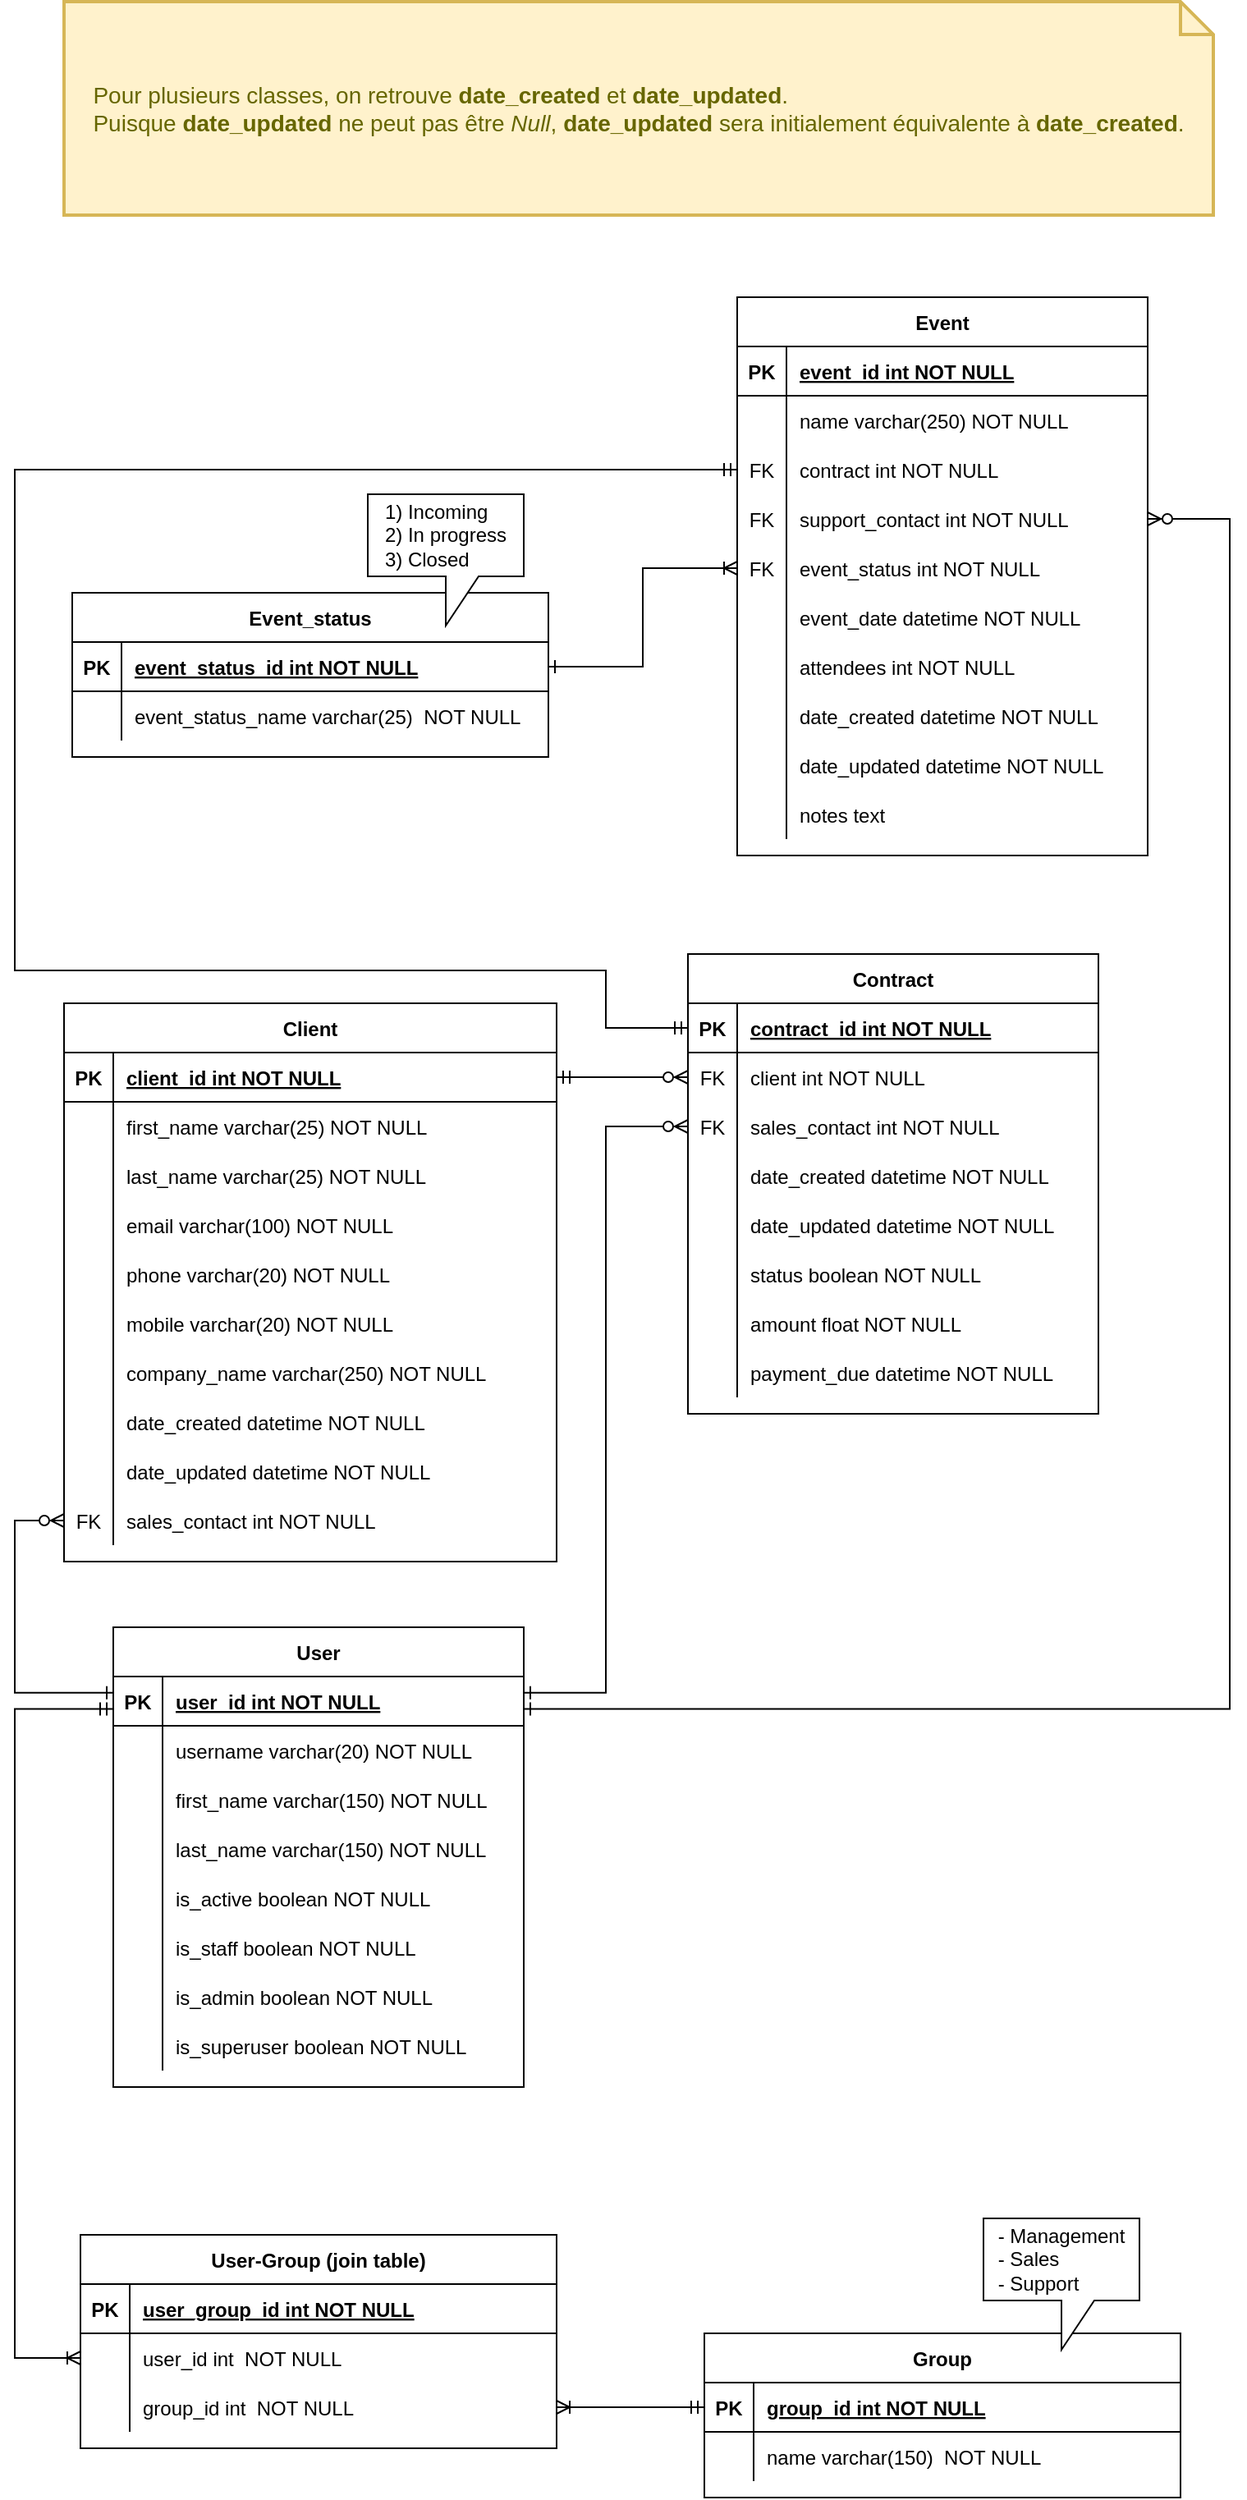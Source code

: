 <mxfile version="14.9.6" type="device"><diagram id="R2lEEEUBdFMjLlhIrx00" name="Page-1"><mxGraphModel dx="1123" dy="1780" grid="1" gridSize="10" guides="1" tooltips="1" connect="1" arrows="1" fold="1" page="1" pageScale="1" pageWidth="850" pageHeight="1100" math="0" shadow="0" extFonts="Permanent Marker^https://fonts.googleapis.com/css?family=Permanent+Marker"><root><mxCell id="0"/><mxCell id="1" parent="0"/><mxCell id="C-vyLk0tnHw3VtMMgP7b-2" value="Contract" style="shape=table;startSize=30;container=1;collapsible=1;childLayout=tableLayout;fixedRows=1;rowLines=0;fontStyle=1;align=center;resizeLast=1;" parent="1" vertex="1"><mxGeometry x="450" y="120" width="250" height="280" as="geometry"/></mxCell><mxCell id="C-vyLk0tnHw3VtMMgP7b-3" value="" style="shape=partialRectangle;collapsible=0;dropTarget=0;pointerEvents=0;fillColor=none;points=[[0,0.5],[1,0.5]];portConstraint=eastwest;top=0;left=0;right=0;bottom=1;" parent="C-vyLk0tnHw3VtMMgP7b-2" vertex="1"><mxGeometry y="30" width="250" height="30" as="geometry"/></mxCell><mxCell id="C-vyLk0tnHw3VtMMgP7b-4" value="PK" style="shape=partialRectangle;overflow=hidden;connectable=0;fillColor=none;top=0;left=0;bottom=0;right=0;fontStyle=1;" parent="C-vyLk0tnHw3VtMMgP7b-3" vertex="1"><mxGeometry width="30" height="30" as="geometry"/></mxCell><mxCell id="C-vyLk0tnHw3VtMMgP7b-5" value="contract_id int NOT NULL " style="shape=partialRectangle;overflow=hidden;connectable=0;fillColor=none;top=0;left=0;bottom=0;right=0;align=left;spacingLeft=6;fontStyle=5;" parent="C-vyLk0tnHw3VtMMgP7b-3" vertex="1"><mxGeometry x="30" width="220" height="30" as="geometry"/></mxCell><mxCell id="C-vyLk0tnHw3VtMMgP7b-9" value="" style="shape=partialRectangle;collapsible=0;dropTarget=0;pointerEvents=0;fillColor=none;points=[[0,0.5],[1,0.5]];portConstraint=eastwest;top=0;left=0;right=0;bottom=0;" parent="C-vyLk0tnHw3VtMMgP7b-2" vertex="1"><mxGeometry y="60" width="250" height="30" as="geometry"/></mxCell><mxCell id="C-vyLk0tnHw3VtMMgP7b-10" value="FK" style="shape=partialRectangle;overflow=hidden;connectable=0;fillColor=none;top=0;left=0;bottom=0;right=0;" parent="C-vyLk0tnHw3VtMMgP7b-9" vertex="1"><mxGeometry width="30" height="30" as="geometry"/></mxCell><mxCell id="C-vyLk0tnHw3VtMMgP7b-11" value="client int NOT NULL" style="shape=partialRectangle;overflow=hidden;connectable=0;fillColor=none;top=0;left=0;bottom=0;right=0;align=left;spacingLeft=6;" parent="C-vyLk0tnHw3VtMMgP7b-9" vertex="1"><mxGeometry x="30" width="220" height="30" as="geometry"/></mxCell><mxCell id="C-vyLk0tnHw3VtMMgP7b-6" value="" style="shape=partialRectangle;collapsible=0;dropTarget=0;pointerEvents=0;fillColor=none;points=[[0,0.5],[1,0.5]];portConstraint=eastwest;top=0;left=0;right=0;bottom=0;" parent="C-vyLk0tnHw3VtMMgP7b-2" vertex="1"><mxGeometry y="90" width="250" height="30" as="geometry"/></mxCell><mxCell id="C-vyLk0tnHw3VtMMgP7b-7" value="FK" style="shape=partialRectangle;overflow=hidden;connectable=0;fillColor=none;top=0;left=0;bottom=0;right=0;" parent="C-vyLk0tnHw3VtMMgP7b-6" vertex="1"><mxGeometry width="30" height="30" as="geometry"/></mxCell><mxCell id="C-vyLk0tnHw3VtMMgP7b-8" value="sales_contact int NOT NULL" style="shape=partialRectangle;overflow=hidden;connectable=0;fillColor=none;top=0;left=0;bottom=0;right=0;align=left;spacingLeft=6;" parent="C-vyLk0tnHw3VtMMgP7b-6" vertex="1"><mxGeometry x="30" width="220" height="30" as="geometry"/></mxCell><mxCell id="SlSN00h_IiZuV7UtnPk4-10" value="" style="shape=partialRectangle;collapsible=0;dropTarget=0;pointerEvents=0;fillColor=none;points=[[0,0.5],[1,0.5]];portConstraint=eastwest;top=0;left=0;right=0;bottom=0;" parent="C-vyLk0tnHw3VtMMgP7b-2" vertex="1"><mxGeometry y="120" width="250" height="30" as="geometry"/></mxCell><mxCell id="SlSN00h_IiZuV7UtnPk4-11" value="" style="shape=partialRectangle;overflow=hidden;connectable=0;fillColor=none;top=0;left=0;bottom=0;right=0;" parent="SlSN00h_IiZuV7UtnPk4-10" vertex="1"><mxGeometry width="30" height="30" as="geometry"/></mxCell><mxCell id="SlSN00h_IiZuV7UtnPk4-12" value="date_created datetime NOT NULL" style="shape=partialRectangle;overflow=hidden;connectable=0;fillColor=none;top=0;left=0;bottom=0;right=0;align=left;spacingLeft=6;" parent="SlSN00h_IiZuV7UtnPk4-10" vertex="1"><mxGeometry x="30" width="220" height="30" as="geometry"/></mxCell><mxCell id="SlSN00h_IiZuV7UtnPk4-13" value="" style="shape=partialRectangle;collapsible=0;dropTarget=0;pointerEvents=0;fillColor=none;points=[[0,0.5],[1,0.5]];portConstraint=eastwest;top=0;left=0;right=0;bottom=0;" parent="C-vyLk0tnHw3VtMMgP7b-2" vertex="1"><mxGeometry y="150" width="250" height="30" as="geometry"/></mxCell><mxCell id="SlSN00h_IiZuV7UtnPk4-14" value="" style="shape=partialRectangle;overflow=hidden;connectable=0;fillColor=none;top=0;left=0;bottom=0;right=0;" parent="SlSN00h_IiZuV7UtnPk4-13" vertex="1"><mxGeometry width="30" height="30" as="geometry"/></mxCell><mxCell id="SlSN00h_IiZuV7UtnPk4-15" value="date_updated datetime NOT NULL" style="shape=partialRectangle;overflow=hidden;connectable=0;fillColor=none;top=0;left=0;bottom=0;right=0;align=left;spacingLeft=6;" parent="SlSN00h_IiZuV7UtnPk4-13" vertex="1"><mxGeometry x="30" width="220" height="30" as="geometry"/></mxCell><mxCell id="SlSN00h_IiZuV7UtnPk4-16" value="" style="shape=partialRectangle;collapsible=0;dropTarget=0;pointerEvents=0;fillColor=none;points=[[0,0.5],[1,0.5]];portConstraint=eastwest;top=0;left=0;right=0;bottom=0;" parent="C-vyLk0tnHw3VtMMgP7b-2" vertex="1"><mxGeometry y="180" width="250" height="30" as="geometry"/></mxCell><mxCell id="SlSN00h_IiZuV7UtnPk4-17" value="" style="shape=partialRectangle;overflow=hidden;connectable=0;fillColor=none;top=0;left=0;bottom=0;right=0;" parent="SlSN00h_IiZuV7UtnPk4-16" vertex="1"><mxGeometry width="30" height="30" as="geometry"/></mxCell><mxCell id="SlSN00h_IiZuV7UtnPk4-18" value="status boolean NOT NULL" style="shape=partialRectangle;overflow=hidden;connectable=0;fillColor=none;top=0;left=0;bottom=0;right=0;align=left;spacingLeft=6;" parent="SlSN00h_IiZuV7UtnPk4-16" vertex="1"><mxGeometry x="30" width="220" height="30" as="geometry"/></mxCell><mxCell id="SlSN00h_IiZuV7UtnPk4-19" value="" style="shape=partialRectangle;collapsible=0;dropTarget=0;pointerEvents=0;fillColor=none;points=[[0,0.5],[1,0.5]];portConstraint=eastwest;top=0;left=0;right=0;bottom=0;" parent="C-vyLk0tnHw3VtMMgP7b-2" vertex="1"><mxGeometry y="210" width="250" height="30" as="geometry"/></mxCell><mxCell id="SlSN00h_IiZuV7UtnPk4-20" value="" style="shape=partialRectangle;overflow=hidden;connectable=0;fillColor=none;top=0;left=0;bottom=0;right=0;" parent="SlSN00h_IiZuV7UtnPk4-19" vertex="1"><mxGeometry width="30" height="30" as="geometry"/></mxCell><mxCell id="SlSN00h_IiZuV7UtnPk4-21" value="amount float NOT NULL" style="shape=partialRectangle;overflow=hidden;connectable=0;fillColor=none;top=0;left=0;bottom=0;right=0;align=left;spacingLeft=6;" parent="SlSN00h_IiZuV7UtnPk4-19" vertex="1"><mxGeometry x="30" width="220" height="30" as="geometry"/></mxCell><mxCell id="SlSN00h_IiZuV7UtnPk4-22" value="" style="shape=partialRectangle;collapsible=0;dropTarget=0;pointerEvents=0;fillColor=none;points=[[0,0.5],[1,0.5]];portConstraint=eastwest;top=0;left=0;right=0;bottom=0;" parent="C-vyLk0tnHw3VtMMgP7b-2" vertex="1"><mxGeometry y="240" width="250" height="30" as="geometry"/></mxCell><mxCell id="SlSN00h_IiZuV7UtnPk4-23" value="" style="shape=partialRectangle;overflow=hidden;connectable=0;fillColor=none;top=0;left=0;bottom=0;right=0;" parent="SlSN00h_IiZuV7UtnPk4-22" vertex="1"><mxGeometry width="30" height="30" as="geometry"/></mxCell><mxCell id="SlSN00h_IiZuV7UtnPk4-24" value="payment_due datetime NOT NULL" style="shape=partialRectangle;overflow=hidden;connectable=0;fillColor=none;top=0;left=0;bottom=0;right=0;align=left;spacingLeft=6;" parent="SlSN00h_IiZuV7UtnPk4-22" vertex="1"><mxGeometry x="30" width="220" height="30" as="geometry"/></mxCell><mxCell id="C-vyLk0tnHw3VtMMgP7b-13" value="User" style="shape=table;startSize=30;container=1;collapsible=1;childLayout=tableLayout;fixedRows=1;rowLines=0;fontStyle=1;align=center;resizeLast=1;" parent="1" vertex="1"><mxGeometry x="100" y="530" width="250" height="280" as="geometry"/></mxCell><mxCell id="C-vyLk0tnHw3VtMMgP7b-14" value="" style="shape=partialRectangle;collapsible=0;dropTarget=0;pointerEvents=0;fillColor=none;points=[[0,0.33],[0, 0.66], [1,0.33], [1, 0.66]];portConstraint=eastwest;top=0;left=0;right=0;bottom=1;" parent="C-vyLk0tnHw3VtMMgP7b-13" vertex="1"><mxGeometry y="30" width="250" height="30" as="geometry"/></mxCell><mxCell id="C-vyLk0tnHw3VtMMgP7b-15" value="PK" style="shape=partialRectangle;overflow=hidden;connectable=0;fillColor=none;top=0;left=0;bottom=0;right=0;fontStyle=1;" parent="C-vyLk0tnHw3VtMMgP7b-14" vertex="1"><mxGeometry width="30" height="30" as="geometry"/></mxCell><mxCell id="C-vyLk0tnHw3VtMMgP7b-16" value="user_id int NOT NULL " style="shape=partialRectangle;overflow=hidden;connectable=0;fillColor=none;top=0;left=0;bottom=0;right=0;align=left;spacingLeft=6;fontStyle=5;" parent="C-vyLk0tnHw3VtMMgP7b-14" vertex="1"><mxGeometry x="30" width="220" height="30" as="geometry"/></mxCell><mxCell id="NYm_v3EuEcIsRYkMxlhd-1" value="" style="shape=partialRectangle;collapsible=0;dropTarget=0;pointerEvents=0;fillColor=none;points=[[0,0.5],[1,0.5]];portConstraint=eastwest;top=0;left=0;right=0;bottom=0;" parent="C-vyLk0tnHw3VtMMgP7b-13" vertex="1"><mxGeometry y="60" width="250" height="30" as="geometry"/></mxCell><mxCell id="NYm_v3EuEcIsRYkMxlhd-2" value="" style="shape=partialRectangle;overflow=hidden;connectable=0;fillColor=none;top=0;left=0;bottom=0;right=0;" parent="NYm_v3EuEcIsRYkMxlhd-1" vertex="1"><mxGeometry width="30" height="30" as="geometry"/></mxCell><mxCell id="NYm_v3EuEcIsRYkMxlhd-3" value="username varchar(20) NOT NULL" style="shape=partialRectangle;overflow=hidden;connectable=0;fillColor=none;top=0;left=0;bottom=0;right=0;align=left;spacingLeft=6;" parent="NYm_v3EuEcIsRYkMxlhd-1" vertex="1"><mxGeometry x="30" width="220" height="30" as="geometry"/></mxCell><mxCell id="C-vyLk0tnHw3VtMMgP7b-17" value="" style="shape=partialRectangle;collapsible=0;dropTarget=0;pointerEvents=0;fillColor=none;points=[[0,0.5],[1,0.5]];portConstraint=eastwest;top=0;left=0;right=0;bottom=0;" parent="C-vyLk0tnHw3VtMMgP7b-13" vertex="1"><mxGeometry y="90" width="250" height="30" as="geometry"/></mxCell><mxCell id="C-vyLk0tnHw3VtMMgP7b-18" value="" style="shape=partialRectangle;overflow=hidden;connectable=0;fillColor=none;top=0;left=0;bottom=0;right=0;" parent="C-vyLk0tnHw3VtMMgP7b-17" vertex="1"><mxGeometry width="30" height="30" as="geometry"/></mxCell><mxCell id="C-vyLk0tnHw3VtMMgP7b-19" value="first_name varchar(150) NOT NULL" style="shape=partialRectangle;overflow=hidden;connectable=0;fillColor=none;top=0;left=0;bottom=0;right=0;align=left;spacingLeft=6;" parent="C-vyLk0tnHw3VtMMgP7b-17" vertex="1"><mxGeometry x="30" width="220" height="30" as="geometry"/></mxCell><mxCell id="C-vyLk0tnHw3VtMMgP7b-20" value="" style="shape=partialRectangle;collapsible=0;dropTarget=0;pointerEvents=0;fillColor=none;points=[[0,0.5],[1,0.5]];portConstraint=eastwest;top=0;left=0;right=0;bottom=0;" parent="C-vyLk0tnHw3VtMMgP7b-13" vertex="1"><mxGeometry y="120" width="250" height="30" as="geometry"/></mxCell><mxCell id="C-vyLk0tnHw3VtMMgP7b-21" value="" style="shape=partialRectangle;overflow=hidden;connectable=0;fillColor=none;top=0;left=0;bottom=0;right=0;" parent="C-vyLk0tnHw3VtMMgP7b-20" vertex="1"><mxGeometry width="30" height="30" as="geometry"/></mxCell><mxCell id="C-vyLk0tnHw3VtMMgP7b-22" value="last_name varchar(150) NOT NULL" style="shape=partialRectangle;overflow=hidden;connectable=0;fillColor=none;top=0;left=0;bottom=0;right=0;align=left;spacingLeft=6;" parent="C-vyLk0tnHw3VtMMgP7b-20" vertex="1"><mxGeometry x="30" width="220" height="30" as="geometry"/></mxCell><mxCell id="pbFrpgU1cDI6Uc6h75dz-1" value="" style="shape=partialRectangle;collapsible=0;dropTarget=0;pointerEvents=0;fillColor=none;points=[[0,0.5],[1,0.5]];portConstraint=eastwest;top=0;left=0;right=0;bottom=0;" parent="C-vyLk0tnHw3VtMMgP7b-13" vertex="1"><mxGeometry y="150" width="250" height="30" as="geometry"/></mxCell><mxCell id="pbFrpgU1cDI6Uc6h75dz-2" value="" style="shape=partialRectangle;overflow=hidden;connectable=0;fillColor=none;top=0;left=0;bottom=0;right=0;" parent="pbFrpgU1cDI6Uc6h75dz-1" vertex="1"><mxGeometry width="30" height="30" as="geometry"/></mxCell><mxCell id="pbFrpgU1cDI6Uc6h75dz-3" value="is_active boolean NOT NULL" style="shape=partialRectangle;overflow=hidden;connectable=0;fillColor=none;top=0;left=0;bottom=0;right=0;align=left;spacingLeft=6;" parent="pbFrpgU1cDI6Uc6h75dz-1" vertex="1"><mxGeometry x="30" width="220" height="30" as="geometry"/></mxCell><mxCell id="uJB-xQICyhmbIXB6ikln-1" value="" style="shape=partialRectangle;collapsible=0;dropTarget=0;pointerEvents=0;fillColor=none;points=[[0,0.5],[1,0.5]];portConstraint=eastwest;top=0;left=0;right=0;bottom=0;" vertex="1" parent="C-vyLk0tnHw3VtMMgP7b-13"><mxGeometry y="180" width="250" height="30" as="geometry"/></mxCell><mxCell id="uJB-xQICyhmbIXB6ikln-2" value="" style="shape=partialRectangle;overflow=hidden;connectable=0;fillColor=none;top=0;left=0;bottom=0;right=0;" vertex="1" parent="uJB-xQICyhmbIXB6ikln-1"><mxGeometry width="30" height="30" as="geometry"/></mxCell><mxCell id="uJB-xQICyhmbIXB6ikln-3" value="is_staff boolean NOT NULL" style="shape=partialRectangle;overflow=hidden;connectable=0;fillColor=none;top=0;left=0;bottom=0;right=0;align=left;spacingLeft=6;" vertex="1" parent="uJB-xQICyhmbIXB6ikln-1"><mxGeometry x="30" width="220" height="30" as="geometry"/></mxCell><mxCell id="uJB-xQICyhmbIXB6ikln-4" value="" style="shape=partialRectangle;collapsible=0;dropTarget=0;pointerEvents=0;fillColor=none;points=[[0,0.5],[1,0.5]];portConstraint=eastwest;top=0;left=0;right=0;bottom=0;" vertex="1" parent="C-vyLk0tnHw3VtMMgP7b-13"><mxGeometry y="210" width="250" height="30" as="geometry"/></mxCell><mxCell id="uJB-xQICyhmbIXB6ikln-5" value="" style="shape=partialRectangle;overflow=hidden;connectable=0;fillColor=none;top=0;left=0;bottom=0;right=0;" vertex="1" parent="uJB-xQICyhmbIXB6ikln-4"><mxGeometry width="30" height="30" as="geometry"/></mxCell><mxCell id="uJB-xQICyhmbIXB6ikln-6" value="is_admin boolean NOT NULL" style="shape=partialRectangle;overflow=hidden;connectable=0;fillColor=none;top=0;left=0;bottom=0;right=0;align=left;spacingLeft=6;" vertex="1" parent="uJB-xQICyhmbIXB6ikln-4"><mxGeometry x="30" width="220" height="30" as="geometry"/></mxCell><mxCell id="uJB-xQICyhmbIXB6ikln-7" value="" style="shape=partialRectangle;collapsible=0;dropTarget=0;pointerEvents=0;fillColor=none;points=[[0,0.5],[1,0.5]];portConstraint=eastwest;top=0;left=0;right=0;bottom=0;" vertex="1" parent="C-vyLk0tnHw3VtMMgP7b-13"><mxGeometry y="240" width="250" height="30" as="geometry"/></mxCell><mxCell id="uJB-xQICyhmbIXB6ikln-8" value="" style="shape=partialRectangle;overflow=hidden;connectable=0;fillColor=none;top=0;left=0;bottom=0;right=0;" vertex="1" parent="uJB-xQICyhmbIXB6ikln-7"><mxGeometry width="30" height="30" as="geometry"/></mxCell><mxCell id="uJB-xQICyhmbIXB6ikln-9" value="is_superuser boolean NOT NULL" style="shape=partialRectangle;overflow=hidden;connectable=0;fillColor=none;top=0;left=0;bottom=0;right=0;align=left;spacingLeft=6;" vertex="1" parent="uJB-xQICyhmbIXB6ikln-7"><mxGeometry x="30" width="220" height="30" as="geometry"/></mxCell><UserObject label="Client" tooltip="" id="C-vyLk0tnHw3VtMMgP7b-23"><mxCell style="shape=table;startSize=30;container=1;collapsible=1;childLayout=tableLayout;fixedRows=1;rowLines=0;fontStyle=1;align=center;resizeLast=1;" parent="1" vertex="1"><mxGeometry x="70" y="150" width="300" height="340" as="geometry"><mxRectangle x="70" y="150" width="70" height="30" as="alternateBounds"/></mxGeometry></mxCell></UserObject><mxCell id="C-vyLk0tnHw3VtMMgP7b-24" value="" style="shape=partialRectangle;collapsible=0;dropTarget=0;pointerEvents=0;fillColor=none;points=[[0,0.5],[1,0.5]];portConstraint=eastwest;top=0;left=0;right=0;bottom=1;" parent="C-vyLk0tnHw3VtMMgP7b-23" vertex="1"><mxGeometry y="30" width="300" height="30" as="geometry"/></mxCell><mxCell id="C-vyLk0tnHw3VtMMgP7b-25" value="PK" style="shape=partialRectangle;overflow=hidden;connectable=0;fillColor=none;top=0;left=0;bottom=0;right=0;fontStyle=1;" parent="C-vyLk0tnHw3VtMMgP7b-24" vertex="1"><mxGeometry width="30" height="30" as="geometry"/></mxCell><mxCell id="C-vyLk0tnHw3VtMMgP7b-26" value="client_id int NOT NULL " style="shape=partialRectangle;overflow=hidden;connectable=0;fillColor=none;top=0;left=0;bottom=0;right=0;align=left;spacingLeft=6;fontStyle=5;" parent="C-vyLk0tnHw3VtMMgP7b-24" vertex="1"><mxGeometry x="30" width="270" height="30" as="geometry"/></mxCell><mxCell id="C-vyLk0tnHw3VtMMgP7b-27" value="" style="shape=partialRectangle;collapsible=0;dropTarget=0;pointerEvents=0;fillColor=none;points=[[0,0.5],[1,0.5]];portConstraint=eastwest;top=0;left=0;right=0;bottom=0;" parent="C-vyLk0tnHw3VtMMgP7b-23" vertex="1"><mxGeometry y="60" width="300" height="30" as="geometry"/></mxCell><mxCell id="C-vyLk0tnHw3VtMMgP7b-28" value="" style="shape=partialRectangle;overflow=hidden;connectable=0;fillColor=none;top=0;left=0;bottom=0;right=0;" parent="C-vyLk0tnHw3VtMMgP7b-27" vertex="1"><mxGeometry width="30" height="30" as="geometry"/></mxCell><mxCell id="C-vyLk0tnHw3VtMMgP7b-29" value="first_name varchar(25) NOT NULL" style="shape=partialRectangle;overflow=hidden;connectable=0;fillColor=none;top=0;left=0;bottom=0;right=0;align=left;spacingLeft=6;" parent="C-vyLk0tnHw3VtMMgP7b-27" vertex="1"><mxGeometry x="30" width="270" height="30" as="geometry"/></mxCell><mxCell id="mdY9qLtnJNSZugBRQpMP-8" value="" style="shape=partialRectangle;collapsible=0;dropTarget=0;pointerEvents=0;fillColor=none;points=[[0,0.5],[1,0.5]];portConstraint=eastwest;top=0;left=0;right=0;bottom=0;" parent="C-vyLk0tnHw3VtMMgP7b-23" vertex="1"><mxGeometry y="90" width="300" height="30" as="geometry"/></mxCell><mxCell id="mdY9qLtnJNSZugBRQpMP-9" value="" style="shape=partialRectangle;overflow=hidden;connectable=0;fillColor=none;top=0;left=0;bottom=0;right=0;" parent="mdY9qLtnJNSZugBRQpMP-8" vertex="1"><mxGeometry width="30" height="30" as="geometry"/></mxCell><mxCell id="mdY9qLtnJNSZugBRQpMP-10" value="last_name varchar(25) NOT NULL" style="shape=partialRectangle;overflow=hidden;connectable=0;fillColor=none;top=0;left=0;bottom=0;right=0;align=left;spacingLeft=6;" parent="mdY9qLtnJNSZugBRQpMP-8" vertex="1"><mxGeometry x="30" width="270" height="30" as="geometry"/></mxCell><mxCell id="mdY9qLtnJNSZugBRQpMP-11" value="" style="shape=partialRectangle;collapsible=0;dropTarget=0;pointerEvents=0;fillColor=none;points=[[0,0.5],[1,0.5]];portConstraint=eastwest;top=0;left=0;right=0;bottom=0;" parent="C-vyLk0tnHw3VtMMgP7b-23" vertex="1"><mxGeometry y="120" width="300" height="30" as="geometry"/></mxCell><mxCell id="mdY9qLtnJNSZugBRQpMP-12" value="" style="shape=partialRectangle;overflow=hidden;connectable=0;fillColor=none;top=0;left=0;bottom=0;right=0;" parent="mdY9qLtnJNSZugBRQpMP-11" vertex="1"><mxGeometry width="30" height="30" as="geometry"/></mxCell><mxCell id="mdY9qLtnJNSZugBRQpMP-13" value="email varchar(100) NOT NULL" style="shape=partialRectangle;overflow=hidden;connectable=0;fillColor=none;top=0;left=0;bottom=0;right=0;align=left;spacingLeft=6;" parent="mdY9qLtnJNSZugBRQpMP-11" vertex="1"><mxGeometry x="30" width="270" height="30" as="geometry"/></mxCell><mxCell id="mdY9qLtnJNSZugBRQpMP-14" value="" style="shape=partialRectangle;collapsible=0;dropTarget=0;pointerEvents=0;fillColor=none;points=[[0,0.5],[1,0.5]];portConstraint=eastwest;top=0;left=0;right=0;bottom=0;" parent="C-vyLk0tnHw3VtMMgP7b-23" vertex="1"><mxGeometry y="150" width="300" height="30" as="geometry"/></mxCell><mxCell id="mdY9qLtnJNSZugBRQpMP-15" value="" style="shape=partialRectangle;overflow=hidden;connectable=0;fillColor=none;top=0;left=0;bottom=0;right=0;" parent="mdY9qLtnJNSZugBRQpMP-14" vertex="1"><mxGeometry width="30" height="30" as="geometry"/></mxCell><mxCell id="mdY9qLtnJNSZugBRQpMP-16" value="phone varchar(20) NOT NULL" style="shape=partialRectangle;overflow=hidden;connectable=0;fillColor=none;top=0;left=0;bottom=0;right=0;align=left;spacingLeft=6;" parent="mdY9qLtnJNSZugBRQpMP-14" vertex="1"><mxGeometry x="30" width="270" height="30" as="geometry"/></mxCell><mxCell id="mdY9qLtnJNSZugBRQpMP-17" value="" style="shape=partialRectangle;collapsible=0;dropTarget=0;pointerEvents=0;fillColor=none;points=[[0,0.5],[1,0.5]];portConstraint=eastwest;top=0;left=0;right=0;bottom=0;" parent="C-vyLk0tnHw3VtMMgP7b-23" vertex="1"><mxGeometry y="180" width="300" height="30" as="geometry"/></mxCell><mxCell id="mdY9qLtnJNSZugBRQpMP-18" value="" style="shape=partialRectangle;overflow=hidden;connectable=0;fillColor=none;top=0;left=0;bottom=0;right=0;" parent="mdY9qLtnJNSZugBRQpMP-17" vertex="1"><mxGeometry width="30" height="30" as="geometry"/></mxCell><mxCell id="mdY9qLtnJNSZugBRQpMP-19" value="mobile varchar(20) NOT NULL" style="shape=partialRectangle;overflow=hidden;connectable=0;fillColor=none;top=0;left=0;bottom=0;right=0;align=left;spacingLeft=6;" parent="mdY9qLtnJNSZugBRQpMP-17" vertex="1"><mxGeometry x="30" width="270" height="30" as="geometry"/></mxCell><mxCell id="mdY9qLtnJNSZugBRQpMP-20" value="" style="shape=partialRectangle;collapsible=0;dropTarget=0;pointerEvents=0;fillColor=none;points=[[0,0.5],[1,0.5]];portConstraint=eastwest;top=0;left=0;right=0;bottom=0;" parent="C-vyLk0tnHw3VtMMgP7b-23" vertex="1"><mxGeometry y="210" width="300" height="30" as="geometry"/></mxCell><mxCell id="mdY9qLtnJNSZugBRQpMP-21" value="" style="shape=partialRectangle;overflow=hidden;connectable=0;fillColor=none;top=0;left=0;bottom=0;right=0;" parent="mdY9qLtnJNSZugBRQpMP-20" vertex="1"><mxGeometry width="30" height="30" as="geometry"/></mxCell><mxCell id="mdY9qLtnJNSZugBRQpMP-22" value="company_name varchar(250) NOT NULL" style="shape=partialRectangle;overflow=hidden;connectable=0;fillColor=none;top=0;left=0;bottom=0;right=0;align=left;spacingLeft=6;" parent="mdY9qLtnJNSZugBRQpMP-20" vertex="1"><mxGeometry x="30" width="270" height="30" as="geometry"/></mxCell><mxCell id="mdY9qLtnJNSZugBRQpMP-23" value="" style="shape=partialRectangle;collapsible=0;dropTarget=0;pointerEvents=0;fillColor=none;points=[[0,0.5],[1,0.5]];portConstraint=eastwest;top=0;left=0;right=0;bottom=0;" parent="C-vyLk0tnHw3VtMMgP7b-23" vertex="1"><mxGeometry y="240" width="300" height="30" as="geometry"/></mxCell><mxCell id="mdY9qLtnJNSZugBRQpMP-24" value="" style="shape=partialRectangle;overflow=hidden;connectable=0;fillColor=none;top=0;left=0;bottom=0;right=0;" parent="mdY9qLtnJNSZugBRQpMP-23" vertex="1"><mxGeometry width="30" height="30" as="geometry"/></mxCell><mxCell id="mdY9qLtnJNSZugBRQpMP-25" value="date_created datetime NOT NULL" style="shape=partialRectangle;overflow=hidden;connectable=0;fillColor=none;top=0;left=0;bottom=0;right=0;align=left;spacingLeft=6;" parent="mdY9qLtnJNSZugBRQpMP-23" vertex="1"><mxGeometry x="30" width="270" height="30" as="geometry"/></mxCell><mxCell id="mdY9qLtnJNSZugBRQpMP-26" value="" style="shape=partialRectangle;collapsible=0;dropTarget=0;pointerEvents=0;fillColor=none;points=[[0,0.5],[1,0.5]];portConstraint=eastwest;top=0;left=0;right=0;bottom=0;" parent="C-vyLk0tnHw3VtMMgP7b-23" vertex="1"><mxGeometry y="270" width="300" height="30" as="geometry"/></mxCell><mxCell id="mdY9qLtnJNSZugBRQpMP-27" value="" style="shape=partialRectangle;overflow=hidden;connectable=0;fillColor=none;top=0;left=0;bottom=0;right=0;" parent="mdY9qLtnJNSZugBRQpMP-26" vertex="1"><mxGeometry width="30" height="30" as="geometry"/></mxCell><mxCell id="mdY9qLtnJNSZugBRQpMP-28" value="date_updated datetime NOT NULL" style="shape=partialRectangle;overflow=hidden;connectable=0;fillColor=none;top=0;left=0;bottom=0;right=0;align=left;spacingLeft=6;" parent="mdY9qLtnJNSZugBRQpMP-26" vertex="1"><mxGeometry x="30" width="270" height="30" as="geometry"/></mxCell><mxCell id="mdY9qLtnJNSZugBRQpMP-29" value="" style="shape=partialRectangle;collapsible=0;dropTarget=0;pointerEvents=0;fillColor=none;points=[[0,0.5],[1,0.5]];portConstraint=eastwest;top=0;left=0;right=0;bottom=0;" parent="C-vyLk0tnHw3VtMMgP7b-23" vertex="1"><mxGeometry y="300" width="300" height="30" as="geometry"/></mxCell><mxCell id="mdY9qLtnJNSZugBRQpMP-30" value="FK" style="shape=partialRectangle;overflow=hidden;connectable=0;fillColor=none;top=0;left=0;bottom=0;right=0;" parent="mdY9qLtnJNSZugBRQpMP-29" vertex="1"><mxGeometry width="30" height="30" as="geometry"/></mxCell><mxCell id="mdY9qLtnJNSZugBRQpMP-31" value="sales_contact int NOT NULL" style="shape=partialRectangle;overflow=hidden;connectable=0;fillColor=none;top=0;left=0;bottom=0;right=0;align=left;spacingLeft=6;" parent="mdY9qLtnJNSZugBRQpMP-29" vertex="1"><mxGeometry x="30" width="270" height="30" as="geometry"/></mxCell><mxCell id="SlSN00h_IiZuV7UtnPk4-4" style="edgeStyle=orthogonalEdgeStyle;rounded=0;orthogonalLoop=1;jettySize=auto;html=1;exitX=0;exitY=0.5;exitDx=0;exitDy=0;endArrow=ERone;endFill=0;startArrow=ERzeroToMany;startFill=1;entryX=0;entryY=0.33;entryDx=0;entryDy=0;" parent="1" source="mdY9qLtnJNSZugBRQpMP-29" target="C-vyLk0tnHw3VtMMgP7b-14" edge="1"><mxGeometry relative="1" as="geometry"><mxPoint x="80" y="540" as="targetPoint"/><Array as="points"><mxPoint x="40" y="465"/><mxPoint x="40" y="570"/></Array></mxGeometry></mxCell><mxCell id="SlSN00h_IiZuV7UtnPk4-5" style="edgeStyle=orthogonalEdgeStyle;rounded=0;orthogonalLoop=1;jettySize=auto;html=1;exitX=0;exitY=0.5;exitDx=0;exitDy=0;endArrow=ERone;endFill=0;entryX=1;entryY=0.33;entryDx=0;entryDy=0;startArrow=ERzeroToMany;startFill=1;" parent="1" source="C-vyLk0tnHw3VtMMgP7b-6" target="C-vyLk0tnHw3VtMMgP7b-14" edge="1"><mxGeometry relative="1" as="geometry"><mxPoint x="480" y="630" as="targetPoint"/></mxGeometry></mxCell><mxCell id="SlSN00h_IiZuV7UtnPk4-6" style="edgeStyle=orthogonalEdgeStyle;rounded=0;orthogonalLoop=1;jettySize=auto;html=1;exitX=0;exitY=0.5;exitDx=0;exitDy=0;endArrow=ERmandOne;endFill=0;entryX=1;entryY=0.5;entryDx=0;entryDy=0;startArrow=ERzeroToMany;startFill=1;" parent="1" source="C-vyLk0tnHw3VtMMgP7b-9" target="C-vyLk0tnHw3VtMMgP7b-24" edge="1"><mxGeometry relative="1" as="geometry"><mxPoint x="390" y="160" as="targetPoint"/><Array as="points"><mxPoint x="430" y="195"/><mxPoint x="430" y="195"/></Array></mxGeometry></mxCell><mxCell id="SlSN00h_IiZuV7UtnPk4-25" value="Event" style="shape=table;startSize=30;container=1;collapsible=1;childLayout=tableLayout;fixedRows=1;rowLines=0;fontStyle=1;align=center;resizeLast=1;" parent="1" vertex="1"><mxGeometry x="480" y="-280" width="250" height="340" as="geometry"/></mxCell><mxCell id="SlSN00h_IiZuV7UtnPk4-26" value="" style="shape=partialRectangle;collapsible=0;dropTarget=0;pointerEvents=0;fillColor=none;points=[[0,0.5],[1,0.5]];portConstraint=eastwest;top=0;left=0;right=0;bottom=1;" parent="SlSN00h_IiZuV7UtnPk4-25" vertex="1"><mxGeometry y="30" width="250" height="30" as="geometry"/></mxCell><mxCell id="SlSN00h_IiZuV7UtnPk4-27" value="PK" style="shape=partialRectangle;overflow=hidden;connectable=0;fillColor=none;top=0;left=0;bottom=0;right=0;fontStyle=1;" parent="SlSN00h_IiZuV7UtnPk4-26" vertex="1"><mxGeometry width="30" height="30" as="geometry"/></mxCell><mxCell id="SlSN00h_IiZuV7UtnPk4-28" value="event_id int NOT NULL " style="shape=partialRectangle;overflow=hidden;connectable=0;fillColor=none;top=0;left=0;bottom=0;right=0;align=left;spacingLeft=6;fontStyle=5;" parent="SlSN00h_IiZuV7UtnPk4-26" vertex="1"><mxGeometry x="30" width="220" height="30" as="geometry"/></mxCell><mxCell id="Lr32gvaABuGNb5JIY454-1" value="" style="shape=partialRectangle;collapsible=0;dropTarget=0;pointerEvents=0;fillColor=none;points=[[0,0.5],[1,0.5]];portConstraint=eastwest;top=0;left=0;right=0;bottom=0;" parent="SlSN00h_IiZuV7UtnPk4-25" vertex="1"><mxGeometry y="60" width="250" height="30" as="geometry"/></mxCell><mxCell id="Lr32gvaABuGNb5JIY454-2" value="" style="shape=partialRectangle;overflow=hidden;connectable=0;fillColor=none;top=0;left=0;bottom=0;right=0;" parent="Lr32gvaABuGNb5JIY454-1" vertex="1"><mxGeometry width="30" height="30" as="geometry"/></mxCell><mxCell id="Lr32gvaABuGNb5JIY454-3" value="name varchar(250) NOT NULL" style="shape=partialRectangle;overflow=hidden;connectable=0;fillColor=none;top=0;left=0;bottom=0;right=0;align=left;spacingLeft=6;" parent="Lr32gvaABuGNb5JIY454-1" vertex="1"><mxGeometry x="30" width="220" height="30" as="geometry"/></mxCell><mxCell id="SlSN00h_IiZuV7UtnPk4-29" value="" style="shape=partialRectangle;collapsible=0;dropTarget=0;pointerEvents=0;fillColor=none;points=[[0,0.5],[1,0.5]];portConstraint=eastwest;top=0;left=0;right=0;bottom=0;" parent="SlSN00h_IiZuV7UtnPk4-25" vertex="1"><mxGeometry y="90" width="250" height="30" as="geometry"/></mxCell><mxCell id="SlSN00h_IiZuV7UtnPk4-30" value="FK" style="shape=partialRectangle;overflow=hidden;connectable=0;fillColor=none;top=0;left=0;bottom=0;right=0;" parent="SlSN00h_IiZuV7UtnPk4-29" vertex="1"><mxGeometry width="30" height="30" as="geometry"/></mxCell><mxCell id="SlSN00h_IiZuV7UtnPk4-31" value="contract int NOT NULL" style="shape=partialRectangle;overflow=hidden;connectable=0;fillColor=none;top=0;left=0;bottom=0;right=0;align=left;spacingLeft=6;" parent="SlSN00h_IiZuV7UtnPk4-29" vertex="1"><mxGeometry x="30" width="220" height="30" as="geometry"/></mxCell><mxCell id="SlSN00h_IiZuV7UtnPk4-32" value="" style="shape=partialRectangle;collapsible=0;dropTarget=0;pointerEvents=0;fillColor=none;points=[[0,0.5],[1,0.5]];portConstraint=eastwest;top=0;left=0;right=0;bottom=0;" parent="SlSN00h_IiZuV7UtnPk4-25" vertex="1"><mxGeometry y="120" width="250" height="30" as="geometry"/></mxCell><mxCell id="SlSN00h_IiZuV7UtnPk4-33" value="FK" style="shape=partialRectangle;overflow=hidden;connectable=0;fillColor=none;top=0;left=0;bottom=0;right=0;" parent="SlSN00h_IiZuV7UtnPk4-32" vertex="1"><mxGeometry width="30" height="30" as="geometry"/></mxCell><mxCell id="SlSN00h_IiZuV7UtnPk4-34" value="support_contact int NOT NULL" style="shape=partialRectangle;overflow=hidden;connectable=0;fillColor=none;top=0;left=0;bottom=0;right=0;align=left;spacingLeft=6;" parent="SlSN00h_IiZuV7UtnPk4-32" vertex="1"><mxGeometry x="30" width="220" height="30" as="geometry"/></mxCell><mxCell id="SlSN00h_IiZuV7UtnPk4-41" value="" style="shape=partialRectangle;collapsible=0;dropTarget=0;pointerEvents=0;fillColor=none;points=[[0,0.5],[1,0.5]];portConstraint=eastwest;top=0;left=0;right=0;bottom=0;" parent="SlSN00h_IiZuV7UtnPk4-25" vertex="1"><mxGeometry y="150" width="250" height="30" as="geometry"/></mxCell><mxCell id="SlSN00h_IiZuV7UtnPk4-42" value="FK" style="shape=partialRectangle;overflow=hidden;connectable=0;fillColor=none;top=0;left=0;bottom=0;right=0;" parent="SlSN00h_IiZuV7UtnPk4-41" vertex="1"><mxGeometry width="30" height="30" as="geometry"/></mxCell><mxCell id="SlSN00h_IiZuV7UtnPk4-43" value="event_status int NOT NULL" style="shape=partialRectangle;overflow=hidden;connectable=0;fillColor=none;top=0;left=0;bottom=0;right=0;align=left;spacingLeft=6;" parent="SlSN00h_IiZuV7UtnPk4-41" vertex="1"><mxGeometry x="30" width="220" height="30" as="geometry"/></mxCell><mxCell id="SlSN00h_IiZuV7UtnPk4-47" value="" style="shape=partialRectangle;collapsible=0;dropTarget=0;pointerEvents=0;fillColor=none;points=[[0,0.5],[1,0.5]];portConstraint=eastwest;top=0;left=0;right=0;bottom=0;" parent="SlSN00h_IiZuV7UtnPk4-25" vertex="1"><mxGeometry y="180" width="250" height="30" as="geometry"/></mxCell><mxCell id="SlSN00h_IiZuV7UtnPk4-48" value="" style="shape=partialRectangle;overflow=hidden;connectable=0;fillColor=none;top=0;left=0;bottom=0;right=0;" parent="SlSN00h_IiZuV7UtnPk4-47" vertex="1"><mxGeometry width="30" height="30" as="geometry"/></mxCell><mxCell id="SlSN00h_IiZuV7UtnPk4-49" value="event_date datetime NOT NULL" style="shape=partialRectangle;overflow=hidden;connectable=0;fillColor=none;top=0;left=0;bottom=0;right=0;align=left;spacingLeft=6;" parent="SlSN00h_IiZuV7UtnPk4-47" vertex="1"><mxGeometry x="30" width="220" height="30" as="geometry"/></mxCell><mxCell id="SlSN00h_IiZuV7UtnPk4-44" value="" style="shape=partialRectangle;collapsible=0;dropTarget=0;pointerEvents=0;fillColor=none;points=[[0,0.5],[1,0.5]];portConstraint=eastwest;top=0;left=0;right=0;bottom=0;" parent="SlSN00h_IiZuV7UtnPk4-25" vertex="1"><mxGeometry y="210" width="250" height="30" as="geometry"/></mxCell><mxCell id="SlSN00h_IiZuV7UtnPk4-45" value="" style="shape=partialRectangle;overflow=hidden;connectable=0;fillColor=none;top=0;left=0;bottom=0;right=0;" parent="SlSN00h_IiZuV7UtnPk4-44" vertex="1"><mxGeometry width="30" height="30" as="geometry"/></mxCell><mxCell id="SlSN00h_IiZuV7UtnPk4-46" value="attendees int NOT NULL" style="shape=partialRectangle;overflow=hidden;connectable=0;fillColor=none;top=0;left=0;bottom=0;right=0;align=left;spacingLeft=6;" parent="SlSN00h_IiZuV7UtnPk4-44" vertex="1"><mxGeometry x="30" width="220" height="30" as="geometry"/></mxCell><mxCell id="SlSN00h_IiZuV7UtnPk4-35" value="" style="shape=partialRectangle;collapsible=0;dropTarget=0;pointerEvents=0;fillColor=none;points=[[0,0.5],[1,0.5]];portConstraint=eastwest;top=0;left=0;right=0;bottom=0;" parent="SlSN00h_IiZuV7UtnPk4-25" vertex="1"><mxGeometry y="240" width="250" height="30" as="geometry"/></mxCell><mxCell id="SlSN00h_IiZuV7UtnPk4-36" value="" style="shape=partialRectangle;overflow=hidden;connectable=0;fillColor=none;top=0;left=0;bottom=0;right=0;" parent="SlSN00h_IiZuV7UtnPk4-35" vertex="1"><mxGeometry width="30" height="30" as="geometry"/></mxCell><mxCell id="SlSN00h_IiZuV7UtnPk4-37" value="date_created datetime NOT NULL" style="shape=partialRectangle;overflow=hidden;connectable=0;fillColor=none;top=0;left=0;bottom=0;right=0;align=left;spacingLeft=6;" parent="SlSN00h_IiZuV7UtnPk4-35" vertex="1"><mxGeometry x="30" width="220" height="30" as="geometry"/></mxCell><mxCell id="SlSN00h_IiZuV7UtnPk4-38" value="" style="shape=partialRectangle;collapsible=0;dropTarget=0;pointerEvents=0;fillColor=none;points=[[0,0.5],[1,0.5]];portConstraint=eastwest;top=0;left=0;right=0;bottom=0;" parent="SlSN00h_IiZuV7UtnPk4-25" vertex="1"><mxGeometry y="270" width="250" height="30" as="geometry"/></mxCell><mxCell id="SlSN00h_IiZuV7UtnPk4-39" value="" style="shape=partialRectangle;overflow=hidden;connectable=0;fillColor=none;top=0;left=0;bottom=0;right=0;" parent="SlSN00h_IiZuV7UtnPk4-38" vertex="1"><mxGeometry width="30" height="30" as="geometry"/></mxCell><mxCell id="SlSN00h_IiZuV7UtnPk4-40" value="date_updated datetime NOT NULL" style="shape=partialRectangle;overflow=hidden;connectable=0;fillColor=none;top=0;left=0;bottom=0;right=0;align=left;spacingLeft=6;" parent="SlSN00h_IiZuV7UtnPk4-38" vertex="1"><mxGeometry x="30" width="220" height="30" as="geometry"/></mxCell><mxCell id="SlSN00h_IiZuV7UtnPk4-56" value="" style="shape=partialRectangle;collapsible=0;dropTarget=0;pointerEvents=0;fillColor=none;points=[[0,0.5],[1,0.5]];portConstraint=eastwest;top=0;left=0;right=0;bottom=0;" parent="SlSN00h_IiZuV7UtnPk4-25" vertex="1"><mxGeometry y="300" width="250" height="30" as="geometry"/></mxCell><mxCell id="SlSN00h_IiZuV7UtnPk4-57" value="" style="shape=partialRectangle;overflow=hidden;connectable=0;fillColor=none;top=0;left=0;bottom=0;right=0;" parent="SlSN00h_IiZuV7UtnPk4-56" vertex="1"><mxGeometry width="30" height="30" as="geometry"/></mxCell><mxCell id="SlSN00h_IiZuV7UtnPk4-58" value="notes text" style="shape=partialRectangle;overflow=hidden;connectable=0;fillColor=none;top=0;left=0;bottom=0;right=0;align=left;spacingLeft=6;" parent="SlSN00h_IiZuV7UtnPk4-56" vertex="1"><mxGeometry x="30" width="220" height="30" as="geometry"/></mxCell><mxCell id="SlSN00h_IiZuV7UtnPk4-59" style="edgeStyle=orthogonalEdgeStyle;rounded=0;orthogonalLoop=1;jettySize=auto;html=1;exitX=0;exitY=0.5;exitDx=0;exitDy=0;endArrow=ERmandOne;endFill=0;startArrow=ERmandOne;startFill=0;entryX=0;entryY=0.5;entryDx=0;entryDy=0;" parent="1" source="SlSN00h_IiZuV7UtnPk4-29" target="C-vyLk0tnHw3VtMMgP7b-3" edge="1"><mxGeometry relative="1" as="geometry"><mxPoint x="410" y="130" as="targetPoint"/><Array as="points"><mxPoint x="40" y="-175"/><mxPoint x="40" y="130"/><mxPoint x="400" y="130"/><mxPoint x="400" y="165"/></Array></mxGeometry></mxCell><mxCell id="C1XqxPeN0bM_0J2GoZE--1" value="Event_status" style="shape=table;startSize=30;container=1;collapsible=1;childLayout=tableLayout;fixedRows=1;rowLines=0;fontStyle=1;align=center;resizeLast=1;" parent="1" vertex="1"><mxGeometry x="75" y="-100" width="290" height="100" as="geometry"/></mxCell><mxCell id="C1XqxPeN0bM_0J2GoZE--2" value="" style="shape=partialRectangle;collapsible=0;dropTarget=0;pointerEvents=0;fillColor=none;points=[[0,0.5],[1,0.5]];portConstraint=eastwest;top=0;left=0;right=0;bottom=1;" parent="C1XqxPeN0bM_0J2GoZE--1" vertex="1"><mxGeometry y="30" width="290" height="30" as="geometry"/></mxCell><mxCell id="C1XqxPeN0bM_0J2GoZE--3" value="PK" style="shape=partialRectangle;overflow=hidden;connectable=0;fillColor=none;top=0;left=0;bottom=0;right=0;fontStyle=1;" parent="C1XqxPeN0bM_0J2GoZE--2" vertex="1"><mxGeometry width="30" height="30" as="geometry"/></mxCell><mxCell id="C1XqxPeN0bM_0J2GoZE--4" value="event_status_id int NOT NULL " style="shape=partialRectangle;overflow=hidden;connectable=0;fillColor=none;top=0;left=0;bottom=0;right=0;align=left;spacingLeft=6;fontStyle=5;" parent="C1XqxPeN0bM_0J2GoZE--2" vertex="1"><mxGeometry x="30" width="260" height="30" as="geometry"/></mxCell><mxCell id="C1XqxPeN0bM_0J2GoZE--5" value="" style="shape=partialRectangle;collapsible=0;dropTarget=0;pointerEvents=0;fillColor=none;points=[[0,0.5],[1,0.5]];portConstraint=eastwest;top=0;left=0;right=0;bottom=0;" parent="C1XqxPeN0bM_0J2GoZE--1" vertex="1"><mxGeometry y="60" width="290" height="30" as="geometry"/></mxCell><mxCell id="C1XqxPeN0bM_0J2GoZE--6" value="" style="shape=partialRectangle;overflow=hidden;connectable=0;fillColor=none;top=0;left=0;bottom=0;right=0;" parent="C1XqxPeN0bM_0J2GoZE--5" vertex="1"><mxGeometry width="30" height="30" as="geometry"/></mxCell><mxCell id="C1XqxPeN0bM_0J2GoZE--7" value="event_status_name varchar(25)  NOT NULL" style="shape=partialRectangle;overflow=hidden;connectable=0;fillColor=none;top=0;left=0;bottom=0;right=0;align=left;spacingLeft=6;" parent="C1XqxPeN0bM_0J2GoZE--5" vertex="1"><mxGeometry x="30" width="260" height="30" as="geometry"/></mxCell><mxCell id="C1XqxPeN0bM_0J2GoZE--30" style="edgeStyle=orthogonalEdgeStyle;rounded=0;orthogonalLoop=1;jettySize=auto;html=1;endArrow=ERone;endFill=0;exitX=1;exitY=0.5;exitDx=0;exitDy=0;entryX=1;entryY=0.66;entryDx=0;entryDy=0;startArrow=ERzeroToMany;startFill=1;" parent="1" source="SlSN00h_IiZuV7UtnPk4-32" target="C-vyLk0tnHw3VtMMgP7b-14" edge="1"><mxGeometry relative="1" as="geometry"><mxPoint x="490" y="-30" as="sourcePoint"/><mxPoint x="410" y="600" as="targetPoint"/><Array as="points"><mxPoint x="780" y="-145"/><mxPoint x="780" y="580"/></Array></mxGeometry></mxCell><mxCell id="C1XqxPeN0bM_0J2GoZE--31" style="edgeStyle=orthogonalEdgeStyle;rounded=0;orthogonalLoop=1;jettySize=auto;html=1;entryX=1;entryY=0.5;entryDx=0;entryDy=0;endArrow=ERone;endFill=0;startArrow=ERoneToMany;startFill=0;" parent="1" source="SlSN00h_IiZuV7UtnPk4-41" target="C1XqxPeN0bM_0J2GoZE--2" edge="1"><mxGeometry relative="1" as="geometry"/></mxCell><mxCell id="BC_A7BTfzBJUb7aW8_RP-1" value="Group" style="shape=table;startSize=30;container=1;collapsible=1;childLayout=tableLayout;fixedRows=1;rowLines=0;fontStyle=1;align=center;resizeLast=1;" parent="1" vertex="1"><mxGeometry x="460" y="960" width="290" height="100" as="geometry"/></mxCell><mxCell id="BC_A7BTfzBJUb7aW8_RP-2" value="" style="shape=partialRectangle;collapsible=0;dropTarget=0;pointerEvents=0;fillColor=none;points=[[0,0.5],[1,0.5]];portConstraint=eastwest;top=0;left=0;right=0;bottom=1;" parent="BC_A7BTfzBJUb7aW8_RP-1" vertex="1"><mxGeometry y="30" width="290" height="30" as="geometry"/></mxCell><mxCell id="BC_A7BTfzBJUb7aW8_RP-3" value="PK" style="shape=partialRectangle;overflow=hidden;connectable=0;fillColor=none;top=0;left=0;bottom=0;right=0;fontStyle=1;" parent="BC_A7BTfzBJUb7aW8_RP-2" vertex="1"><mxGeometry width="30" height="30" as="geometry"/></mxCell><mxCell id="BC_A7BTfzBJUb7aW8_RP-4" value="group_id int NOT NULL " style="shape=partialRectangle;overflow=hidden;connectable=0;fillColor=none;top=0;left=0;bottom=0;right=0;align=left;spacingLeft=6;fontStyle=5;" parent="BC_A7BTfzBJUb7aW8_RP-2" vertex="1"><mxGeometry x="30" width="260" height="30" as="geometry"/></mxCell><mxCell id="BC_A7BTfzBJUb7aW8_RP-5" value="" style="shape=partialRectangle;collapsible=0;dropTarget=0;pointerEvents=0;fillColor=none;points=[[0,0.5],[1,0.5]];portConstraint=eastwest;top=0;left=0;right=0;bottom=0;" parent="BC_A7BTfzBJUb7aW8_RP-1" vertex="1"><mxGeometry y="60" width="290" height="30" as="geometry"/></mxCell><mxCell id="BC_A7BTfzBJUb7aW8_RP-6" value="" style="shape=partialRectangle;overflow=hidden;connectable=0;fillColor=none;top=0;left=0;bottom=0;right=0;" parent="BC_A7BTfzBJUb7aW8_RP-5" vertex="1"><mxGeometry width="30" height="30" as="geometry"/></mxCell><mxCell id="BC_A7BTfzBJUb7aW8_RP-7" value="name varchar(150)  NOT NULL" style="shape=partialRectangle;overflow=hidden;connectable=0;fillColor=none;top=0;left=0;bottom=0;right=0;align=left;spacingLeft=6;" parent="BC_A7BTfzBJUb7aW8_RP-5" vertex="1"><mxGeometry x="30" width="260" height="30" as="geometry"/></mxCell><mxCell id="BC_A7BTfzBJUb7aW8_RP-9" value="&lt;div style=&quot;text-align: justify&quot;&gt;&lt;span&gt;- Management&lt;/span&gt;&lt;/div&gt;&lt;div style=&quot;text-align: justify&quot;&gt;- Sales&lt;/div&gt;&lt;div style=&quot;text-align: justify&quot;&gt;- Support&lt;/div&gt;" style="shape=callout;whiteSpace=wrap;html=1;perimeter=calloutPerimeter;" parent="1" vertex="1"><mxGeometry x="630" y="890" width="95" height="80" as="geometry"/></mxCell><mxCell id="7Jnwu3esEJPwZsjo5Ye1-1" value="&lt;div style=&quot;text-align: justify&quot;&gt;Pour plusieurs classes, on retrouve &lt;b&gt;date_created&lt;/b&gt; et &lt;b&gt;date_updated&lt;/b&gt;.&lt;/div&gt;&lt;div style=&quot;text-align: justify&quot;&gt;Puisque &lt;b&gt;date_updated&lt;/b&gt; ne peut pas être &lt;i&gt;Null&lt;/i&gt;, &lt;b&gt;date_updated&lt;/b&gt; sera initialement équivalente à &lt;b&gt;date_created&lt;/b&gt;.&lt;/div&gt;" style="shape=note;strokeWidth=2;fontSize=14;size=20;whiteSpace=wrap;html=1;fillColor=#fff2cc;strokeColor=#d6b656;fontColor=#666600;spacing=10;" parent="1" vertex="1"><mxGeometry x="70" y="-460" width="700" height="130" as="geometry"/></mxCell><mxCell id="Cl_25ovMj2o7myw1X_vW-1" value="&lt;div style=&quot;text-align: justify&quot;&gt;&lt;span&gt;1) Incoming&lt;/span&gt;&lt;/div&gt;&lt;div style=&quot;text-align: justify&quot;&gt;&lt;span&gt;2) In progress&lt;/span&gt;&lt;/div&gt;&lt;div style=&quot;text-align: justify&quot;&gt;&lt;span&gt;3) Closed&lt;/span&gt;&lt;/div&gt;" style="shape=callout;whiteSpace=wrap;html=1;perimeter=calloutPerimeter;" parent="1" vertex="1"><mxGeometry x="255" y="-160" width="95" height="80" as="geometry"/></mxCell><mxCell id="uJB-xQICyhmbIXB6ikln-10" value="User-Group (join table)" style="shape=table;startSize=30;container=1;collapsible=1;childLayout=tableLayout;fixedRows=1;rowLines=0;fontStyle=1;align=center;resizeLast=1;" vertex="1" parent="1"><mxGeometry x="80" y="900" width="290" height="130" as="geometry"/></mxCell><mxCell id="uJB-xQICyhmbIXB6ikln-11" value="" style="shape=partialRectangle;collapsible=0;dropTarget=0;pointerEvents=0;fillColor=none;points=[[0,0.5],[1,0.5]];portConstraint=eastwest;top=0;left=0;right=0;bottom=1;" vertex="1" parent="uJB-xQICyhmbIXB6ikln-10"><mxGeometry y="30" width="290" height="30" as="geometry"/></mxCell><mxCell id="uJB-xQICyhmbIXB6ikln-12" value="PK" style="shape=partialRectangle;overflow=hidden;connectable=0;fillColor=none;top=0;left=0;bottom=0;right=0;fontStyle=1;" vertex="1" parent="uJB-xQICyhmbIXB6ikln-11"><mxGeometry width="30" height="30" as="geometry"/></mxCell><mxCell id="uJB-xQICyhmbIXB6ikln-13" value="user_group_id int NOT NULL " style="shape=partialRectangle;overflow=hidden;connectable=0;fillColor=none;top=0;left=0;bottom=0;right=0;align=left;spacingLeft=6;fontStyle=5;" vertex="1" parent="uJB-xQICyhmbIXB6ikln-11"><mxGeometry x="30" width="260" height="30" as="geometry"/></mxCell><mxCell id="uJB-xQICyhmbIXB6ikln-14" value="" style="shape=partialRectangle;collapsible=0;dropTarget=0;pointerEvents=0;fillColor=none;points=[[0,0.5],[1,0.5]];portConstraint=eastwest;top=0;left=0;right=0;bottom=0;" vertex="1" parent="uJB-xQICyhmbIXB6ikln-10"><mxGeometry y="60" width="290" height="30" as="geometry"/></mxCell><mxCell id="uJB-xQICyhmbIXB6ikln-15" value="" style="shape=partialRectangle;overflow=hidden;connectable=0;fillColor=none;top=0;left=0;bottom=0;right=0;" vertex="1" parent="uJB-xQICyhmbIXB6ikln-14"><mxGeometry width="30" height="30" as="geometry"/></mxCell><mxCell id="uJB-xQICyhmbIXB6ikln-16" value="user_id int  NOT NULL" style="shape=partialRectangle;overflow=hidden;connectable=0;fillColor=none;top=0;left=0;bottom=0;right=0;align=left;spacingLeft=6;" vertex="1" parent="uJB-xQICyhmbIXB6ikln-14"><mxGeometry x="30" width="260" height="30" as="geometry"/></mxCell><mxCell id="uJB-xQICyhmbIXB6ikln-17" value="" style="shape=partialRectangle;collapsible=0;dropTarget=0;pointerEvents=0;fillColor=none;points=[[0,0.5],[1,0.5]];portConstraint=eastwest;top=0;left=0;right=0;bottom=0;" vertex="1" parent="uJB-xQICyhmbIXB6ikln-10"><mxGeometry y="90" width="290" height="30" as="geometry"/></mxCell><mxCell id="uJB-xQICyhmbIXB6ikln-18" value="" style="shape=partialRectangle;overflow=hidden;connectable=0;fillColor=none;top=0;left=0;bottom=0;right=0;" vertex="1" parent="uJB-xQICyhmbIXB6ikln-17"><mxGeometry width="30" height="30" as="geometry"/></mxCell><mxCell id="uJB-xQICyhmbIXB6ikln-19" value="group_id int  NOT NULL" style="shape=partialRectangle;overflow=hidden;connectable=0;fillColor=none;top=0;left=0;bottom=0;right=0;align=left;spacingLeft=6;" vertex="1" parent="uJB-xQICyhmbIXB6ikln-17"><mxGeometry x="30" width="260" height="30" as="geometry"/></mxCell><mxCell id="uJB-xQICyhmbIXB6ikln-20" style="edgeStyle=orthogonalEdgeStyle;rounded=0;orthogonalLoop=1;jettySize=auto;html=1;entryX=0;entryY=0.5;entryDx=0;entryDy=0;endArrow=ERoneToMany;endFill=0;startArrow=ERmandOne;startFill=0;exitX=0;exitY=0.66;exitDx=0;exitDy=0;" edge="1" parent="1" source="C-vyLk0tnHw3VtMMgP7b-14" target="uJB-xQICyhmbIXB6ikln-14"><mxGeometry relative="1" as="geometry"><mxPoint x="80" y="610" as="sourcePoint"/><Array as="points"><mxPoint x="40" y="580"/><mxPoint x="40" y="975"/></Array></mxGeometry></mxCell><mxCell id="uJB-xQICyhmbIXB6ikln-21" style="edgeStyle=orthogonalEdgeStyle;rounded=0;orthogonalLoop=1;jettySize=auto;html=1;exitX=0;exitY=0.5;exitDx=0;exitDy=0;entryX=1;entryY=0.5;entryDx=0;entryDy=0;endArrow=ERoneToMany;endFill=0;startArrow=ERmandOne;startFill=0;" edge="1" parent="1" source="BC_A7BTfzBJUb7aW8_RP-2" target="uJB-xQICyhmbIXB6ikln-17"><mxGeometry relative="1" as="geometry"/></mxCell></root></mxGraphModel></diagram></mxfile>
